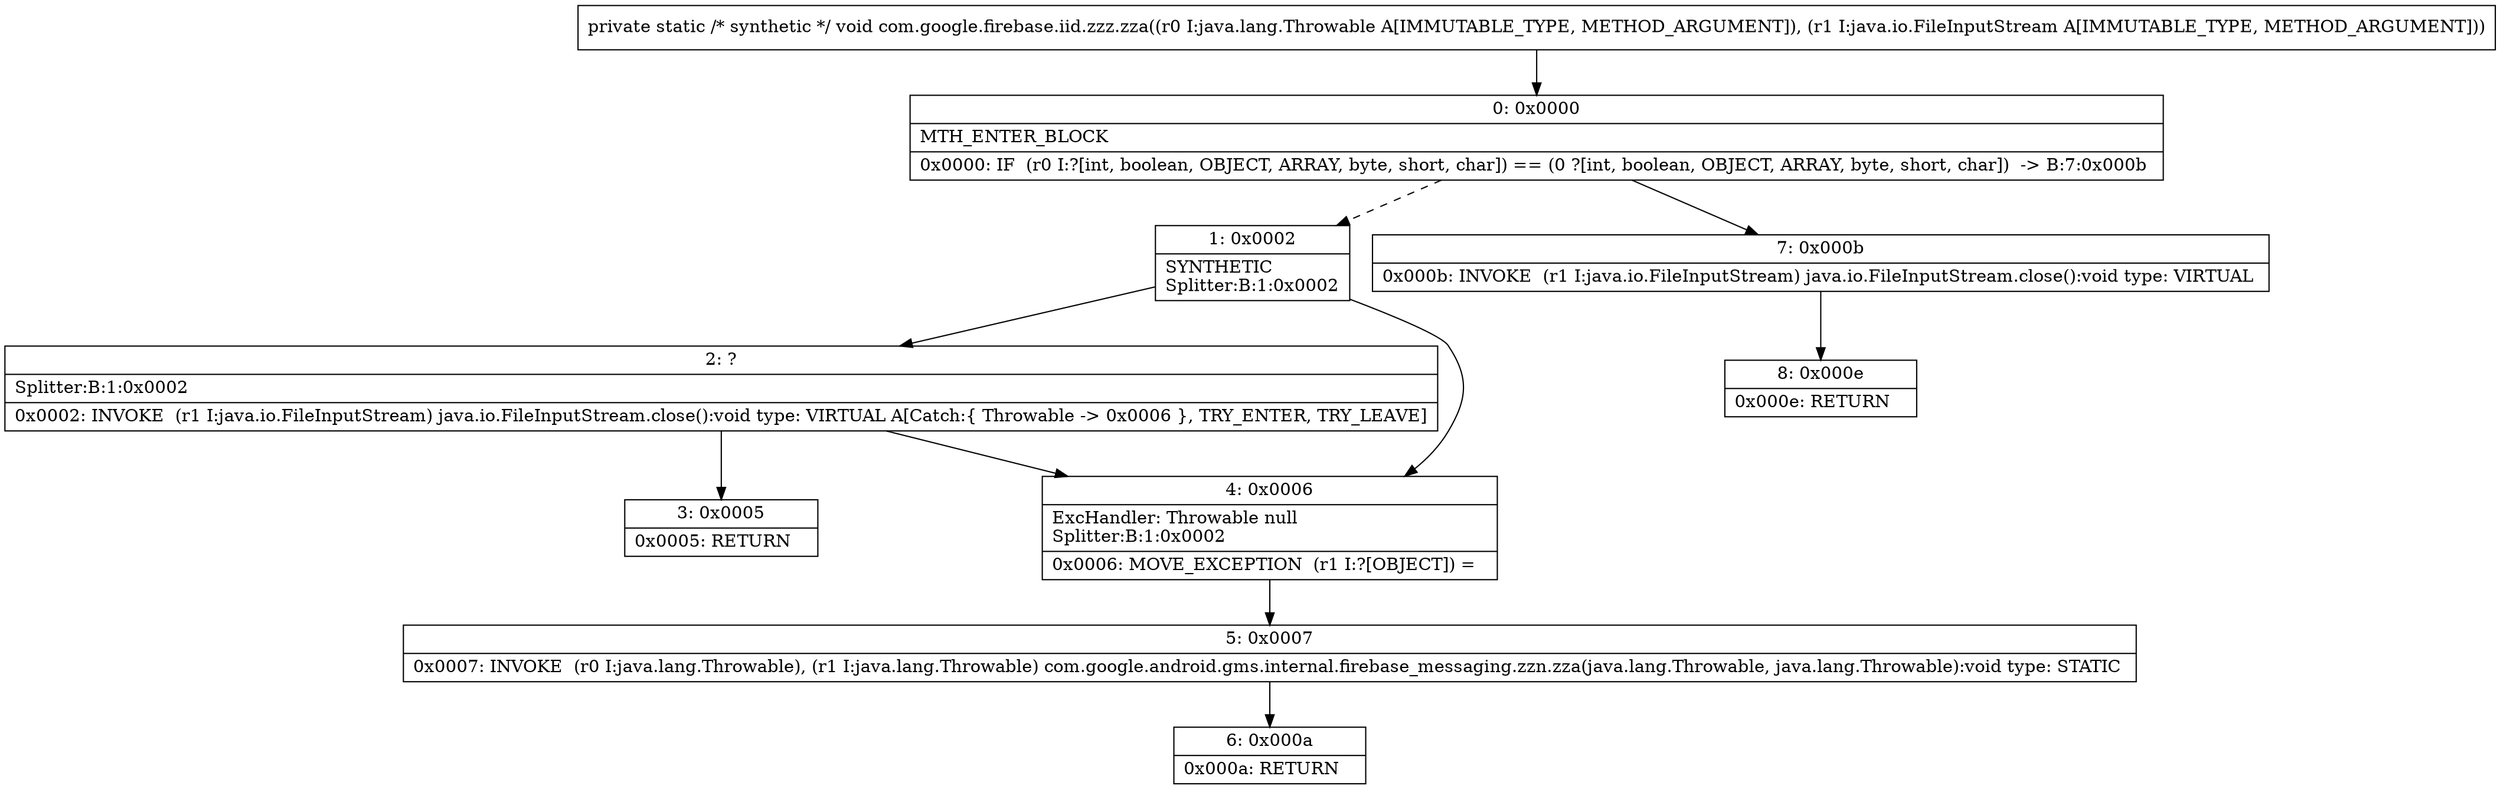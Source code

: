 digraph "CFG forcom.google.firebase.iid.zzz.zza(Ljava\/lang\/Throwable;Ljava\/io\/FileInputStream;)V" {
Node_0 [shape=record,label="{0\:\ 0x0000|MTH_ENTER_BLOCK\l|0x0000: IF  (r0 I:?[int, boolean, OBJECT, ARRAY, byte, short, char]) == (0 ?[int, boolean, OBJECT, ARRAY, byte, short, char])  \-\> B:7:0x000b \l}"];
Node_1 [shape=record,label="{1\:\ 0x0002|SYNTHETIC\lSplitter:B:1:0x0002\l}"];
Node_2 [shape=record,label="{2\:\ ?|Splitter:B:1:0x0002\l|0x0002: INVOKE  (r1 I:java.io.FileInputStream) java.io.FileInputStream.close():void type: VIRTUAL A[Catch:\{ Throwable \-\> 0x0006 \}, TRY_ENTER, TRY_LEAVE]\l}"];
Node_3 [shape=record,label="{3\:\ 0x0005|0x0005: RETURN   \l}"];
Node_4 [shape=record,label="{4\:\ 0x0006|ExcHandler: Throwable null\lSplitter:B:1:0x0002\l|0x0006: MOVE_EXCEPTION  (r1 I:?[OBJECT]) =  \l}"];
Node_5 [shape=record,label="{5\:\ 0x0007|0x0007: INVOKE  (r0 I:java.lang.Throwable), (r1 I:java.lang.Throwable) com.google.android.gms.internal.firebase_messaging.zzn.zza(java.lang.Throwable, java.lang.Throwable):void type: STATIC \l}"];
Node_6 [shape=record,label="{6\:\ 0x000a|0x000a: RETURN   \l}"];
Node_7 [shape=record,label="{7\:\ 0x000b|0x000b: INVOKE  (r1 I:java.io.FileInputStream) java.io.FileInputStream.close():void type: VIRTUAL \l}"];
Node_8 [shape=record,label="{8\:\ 0x000e|0x000e: RETURN   \l}"];
MethodNode[shape=record,label="{private static \/* synthetic *\/ void com.google.firebase.iid.zzz.zza((r0 I:java.lang.Throwable A[IMMUTABLE_TYPE, METHOD_ARGUMENT]), (r1 I:java.io.FileInputStream A[IMMUTABLE_TYPE, METHOD_ARGUMENT])) }"];
MethodNode -> Node_0;
Node_0 -> Node_1[style=dashed];
Node_0 -> Node_7;
Node_1 -> Node_2;
Node_1 -> Node_4;
Node_2 -> Node_3;
Node_2 -> Node_4;
Node_4 -> Node_5;
Node_5 -> Node_6;
Node_7 -> Node_8;
}

